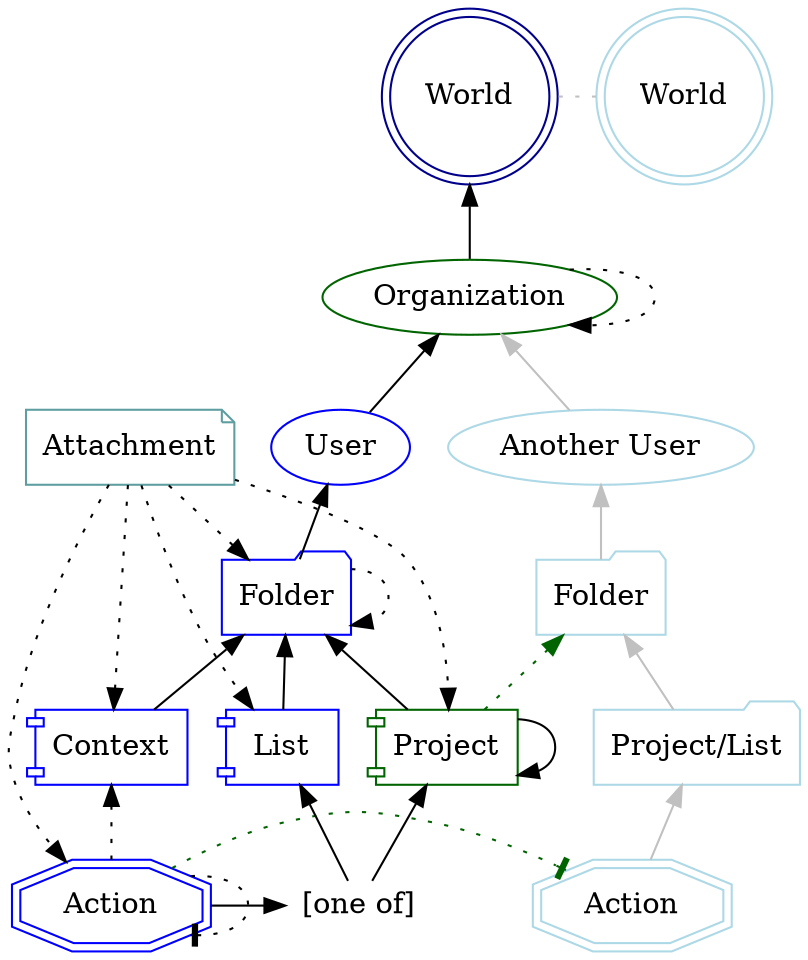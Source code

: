 


digraph Relations {

    World [color=blue4 shape=doublecircle]
    OtherWorld [label="World" color=LightBlue shape=doublecircle]
    Project [label="Project" color=darkgreen]
    User [color=blue]
    Organization [color=darkgreen]
    Action [shape=doubleoctagon, color=blue]
    OtherUser [label="Another User", color=LightBlue]
    OtherProject [label="Project/List", color=LightBlue shape=folder]
    OtherAction [label="Action", color=LightBlue, shape=doubleoctagon]
    Attachment [color=cadetblue, shape=note]
    Folder, Context, List [color=blue, shape=folder]
    Context, Project, List [shape=component]
    OtherFolder [label="Folder", color=LightBlue, shape=folder]

    World -> Organization -> User -> Folder -> Project [dir=back];
    Folder -> Folder [style=dotted]

    Organization -> OtherUser -> OtherFolder -> OtherProject -> OtherAction [dir=back, color=gray];
    Organization -> Organization [style=dotted]
    Action -> OtherAction [style=dotted color=darkgreen arrowhead=tee]

    Attachment -> Project [style=dotted];
    Attachment -> Action [style=dotted];
    Attachment -> Folder [style=dotted];
    Attachment -> Context [style=dotted];
    Attachment -> List [style=dotted];
    Project -> OtherFolder [color=darkgreen, style=dotted];
    World -> OtherWorld [style=dotted arrowhead=none color=gray]
    Context -> Folder
    List -> Folder

    ActionParent [label="[one of]", fixedsize="false", width=0, height=0, shape=none];

    Action -> ActionParent
    Action -> Context [style=dotted]
    ActionParent -> Project ;
    ActionParent -> List ;
    Project -> Project
    Action -> Action [style=dotted arrowhead=tee];

    {rank=same; OtherWorld World}
    {rank=same; User OtherUser}
    {rank=same; Folder OtherFolder}
    {rank=same; Project OtherProject, Context, List}
    //{rank=same; Action OtherAction}
    //{rank=sink; Context}
    {rank=sink Action, ActionParent, OtherAction}
}
